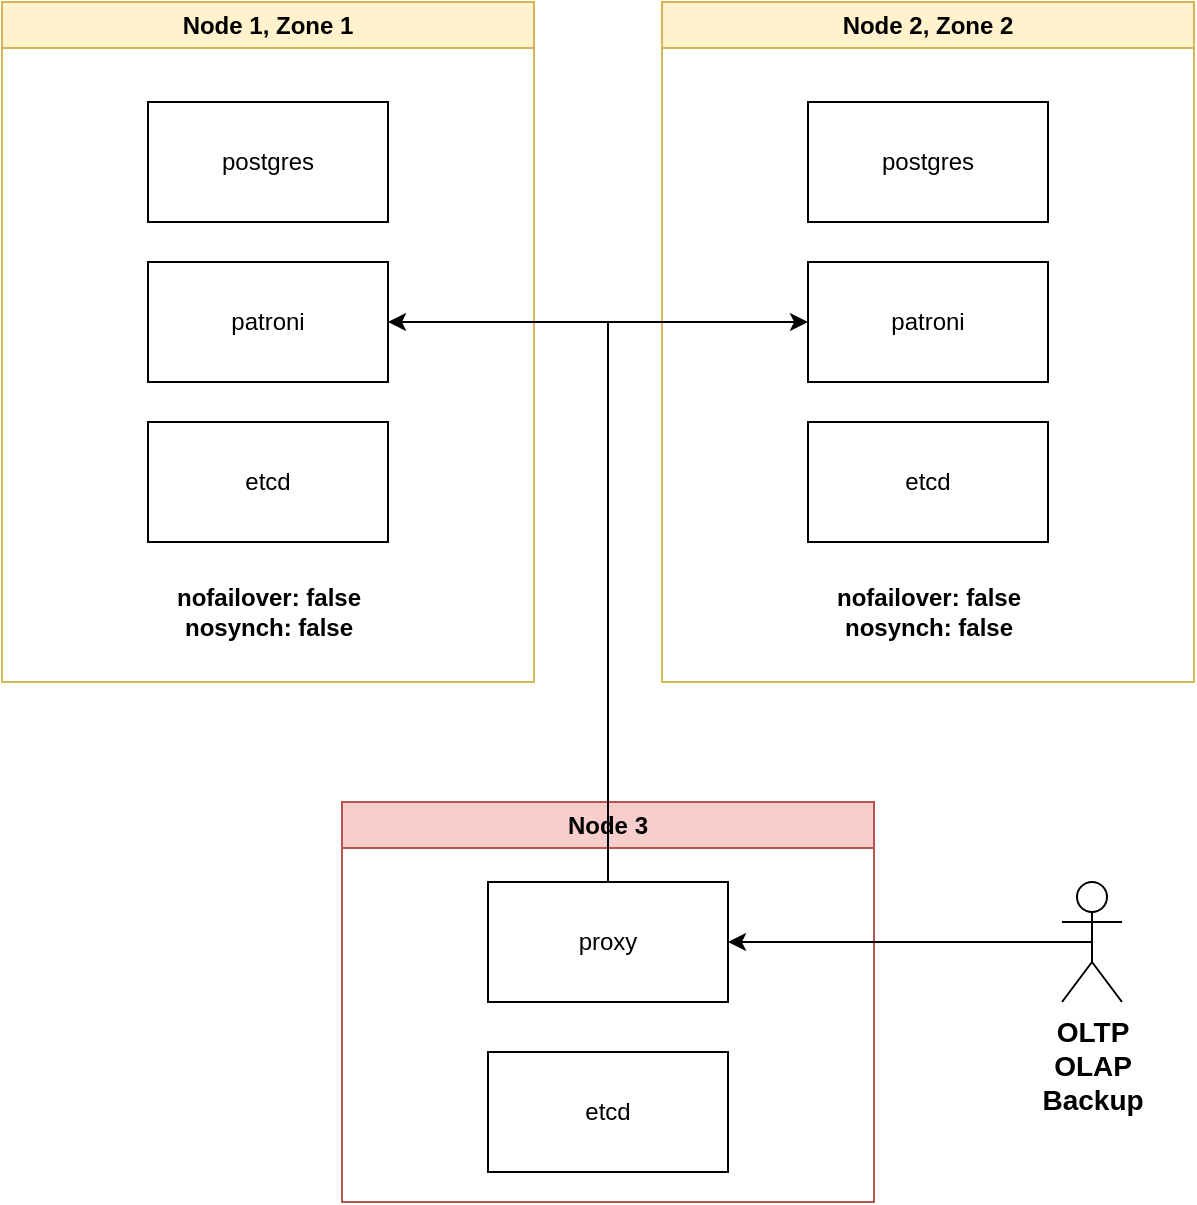 <mxfile version="22.1.21" type="device">
  <diagram name="Страница — 1" id="Gdg4Oq3OMzs8bkhmjxN4">
    <mxGraphModel dx="1500" dy="757" grid="1" gridSize="10" guides="1" tooltips="1" connect="1" arrows="1" fold="1" page="1" pageScale="1" pageWidth="827" pageHeight="1169" math="0" shadow="0">
      <root>
        <mxCell id="0" />
        <mxCell id="1" parent="0" />
        <mxCell id="GOmILOa2Kg6Qge0-il7a-5" value="Node 1, Zone 1" style="swimlane;whiteSpace=wrap;html=1;fillColor=#fff2cc;strokeColor=#d6b656;" vertex="1" parent="1">
          <mxGeometry width="266" height="340" as="geometry" />
        </mxCell>
        <mxCell id="GOmILOa2Kg6Qge0-il7a-1" value="postgres" style="rounded=0;whiteSpace=wrap;html=1;" vertex="1" parent="GOmILOa2Kg6Qge0-il7a-5">
          <mxGeometry x="73" y="50" width="120" height="60" as="geometry" />
        </mxCell>
        <mxCell id="GOmILOa2Kg6Qge0-il7a-2" value="patroni" style="rounded=0;whiteSpace=wrap;html=1;" vertex="1" parent="GOmILOa2Kg6Qge0-il7a-5">
          <mxGeometry x="73" y="130" width="120" height="60" as="geometry" />
        </mxCell>
        <mxCell id="GOmILOa2Kg6Qge0-il7a-3" value="etcd" style="rounded=0;whiteSpace=wrap;html=1;" vertex="1" parent="GOmILOa2Kg6Qge0-il7a-5">
          <mxGeometry x="73" y="210" width="120" height="60" as="geometry" />
        </mxCell>
        <mxCell id="GOmILOa2Kg6Qge0-il7a-6" value="&lt;b&gt;nofailover: false&lt;br&gt;nosynch: false&lt;/b&gt;" style="text;html=1;strokeColor=none;fillColor=none;align=center;verticalAlign=middle;whiteSpace=wrap;rounded=0;" vertex="1" parent="GOmILOa2Kg6Qge0-il7a-5">
          <mxGeometry x="84.5" y="290" width="97" height="30" as="geometry" />
        </mxCell>
        <mxCell id="GOmILOa2Kg6Qge0-il7a-7" value="Node 2, Zone 2" style="swimlane;whiteSpace=wrap;html=1;fillColor=#fff2cc;strokeColor=#d6b656;" vertex="1" parent="1">
          <mxGeometry x="330" width="266" height="340" as="geometry" />
        </mxCell>
        <mxCell id="GOmILOa2Kg6Qge0-il7a-8" value="postgres" style="rounded=0;whiteSpace=wrap;html=1;" vertex="1" parent="GOmILOa2Kg6Qge0-il7a-7">
          <mxGeometry x="73" y="50" width="120" height="60" as="geometry" />
        </mxCell>
        <mxCell id="GOmILOa2Kg6Qge0-il7a-9" value="patroni" style="rounded=0;whiteSpace=wrap;html=1;" vertex="1" parent="GOmILOa2Kg6Qge0-il7a-7">
          <mxGeometry x="73" y="130" width="120" height="60" as="geometry" />
        </mxCell>
        <mxCell id="GOmILOa2Kg6Qge0-il7a-10" value="etcd" style="rounded=0;whiteSpace=wrap;html=1;" vertex="1" parent="GOmILOa2Kg6Qge0-il7a-7">
          <mxGeometry x="73" y="210" width="120" height="60" as="geometry" />
        </mxCell>
        <mxCell id="GOmILOa2Kg6Qge0-il7a-11" value="&lt;b&gt;nofailover: false&lt;br&gt;nosynch: false&lt;/b&gt;" style="text;html=1;strokeColor=none;fillColor=none;align=center;verticalAlign=middle;whiteSpace=wrap;rounded=0;" vertex="1" parent="GOmILOa2Kg6Qge0-il7a-7">
          <mxGeometry x="84.5" y="290" width="97" height="30" as="geometry" />
        </mxCell>
        <mxCell id="GOmILOa2Kg6Qge0-il7a-12" value="Node 3" style="swimlane;whiteSpace=wrap;html=1;fillColor=#f8cecc;strokeColor=#b85450;" vertex="1" parent="1">
          <mxGeometry x="170" y="400" width="266" height="200" as="geometry" />
        </mxCell>
        <mxCell id="GOmILOa2Kg6Qge0-il7a-15" value="etcd" style="rounded=0;whiteSpace=wrap;html=1;" vertex="1" parent="GOmILOa2Kg6Qge0-il7a-12">
          <mxGeometry x="73" y="125" width="120" height="60" as="geometry" />
        </mxCell>
        <mxCell id="GOmILOa2Kg6Qge0-il7a-14" value="proxy" style="rounded=0;whiteSpace=wrap;html=1;" vertex="1" parent="GOmILOa2Kg6Qge0-il7a-12">
          <mxGeometry x="73" y="40" width="120" height="60" as="geometry" />
        </mxCell>
        <mxCell id="GOmILOa2Kg6Qge0-il7a-22" style="edgeStyle=orthogonalEdgeStyle;rounded=0;orthogonalLoop=1;jettySize=auto;html=1;exitX=0.5;exitY=0.5;exitDx=0;exitDy=0;exitPerimeter=0;entryX=1;entryY=0.5;entryDx=0;entryDy=0;" edge="1" parent="1" source="GOmILOa2Kg6Qge0-il7a-20" target="GOmILOa2Kg6Qge0-il7a-14">
          <mxGeometry relative="1" as="geometry">
            <mxPoint x="480.0" y="630" as="targetPoint" />
            <Array as="points">
              <mxPoint x="510" y="470" />
              <mxPoint x="510" y="470" />
            </Array>
          </mxGeometry>
        </mxCell>
        <mxCell id="GOmILOa2Kg6Qge0-il7a-20" value="&lt;b style=&quot;font-size: 14px;&quot;&gt;OLTP&lt;br&gt;OLAP&lt;br&gt;Backup&lt;br&gt;&lt;/b&gt;" style="shape=umlActor;verticalLabelPosition=bottom;verticalAlign=top;html=1;outlineConnect=0;" vertex="1" parent="1">
          <mxGeometry x="530" y="440" width="30" height="60" as="geometry" />
        </mxCell>
        <mxCell id="GOmILOa2Kg6Qge0-il7a-23" style="edgeStyle=orthogonalEdgeStyle;rounded=0;orthogonalLoop=1;jettySize=auto;html=1;exitX=0.5;exitY=0;exitDx=0;exitDy=0;entryX=1;entryY=0.5;entryDx=0;entryDy=0;startArrow=none;startFill=0;" edge="1" parent="1" source="GOmILOa2Kg6Qge0-il7a-14" target="GOmILOa2Kg6Qge0-il7a-2">
          <mxGeometry relative="1" as="geometry" />
        </mxCell>
        <mxCell id="GOmILOa2Kg6Qge0-il7a-24" style="edgeStyle=orthogonalEdgeStyle;rounded=0;orthogonalLoop=1;jettySize=auto;html=1;exitX=0.5;exitY=0;exitDx=0;exitDy=0;entryX=0;entryY=0.5;entryDx=0;entryDy=0;startArrow=none;startFill=0;" edge="1" parent="1" source="GOmILOa2Kg6Qge0-il7a-14" target="GOmILOa2Kg6Qge0-il7a-9">
          <mxGeometry relative="1" as="geometry" />
        </mxCell>
      </root>
    </mxGraphModel>
  </diagram>
</mxfile>
